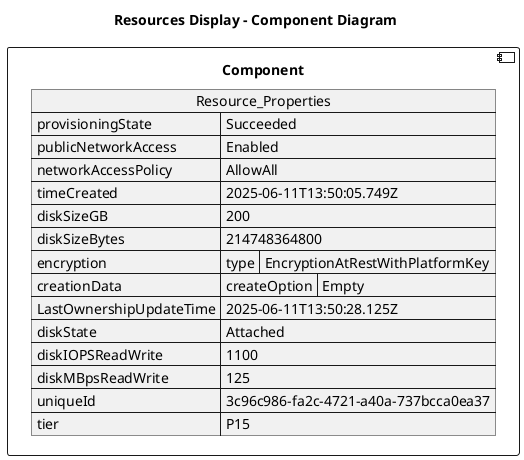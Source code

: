 @startuml

title Resources Display - Component Diagram

component Component {

json  Resource_Properties {
  "provisioningState": "Succeeded",
  "publicNetworkAccess": "Enabled",
  "networkAccessPolicy": "AllowAll",
  "timeCreated": "2025-06-11T13:50:05.749Z",
  "diskSizeGB": 200,
  "diskSizeBytes": 214748364800,
  "encryption": {
    "type": "EncryptionAtRestWithPlatformKey"
  },
  "creationData": {
    "createOption": "Empty"
  },
  "LastOwnershipUpdateTime": "2025-06-11T13:50:28.125Z",
  "diskState": "Attached",
  "diskIOPSReadWrite": 1100,
  "diskMBpsReadWrite": 125,
  "uniqueId": "3c96c986-fa2c-4721-a40a-737bcca0ea37",
  "tier": "P15"
}
}
@enduml
